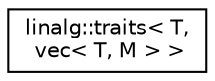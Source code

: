 digraph "Graphical Class Hierarchy"
{
  edge [fontname="Helvetica",fontsize="10",labelfontname="Helvetica",labelfontsize="10"];
  node [fontname="Helvetica",fontsize="10",shape=record];
  rankdir="LR";
  Node1 [label="linalg::traits\< T,\l vec\< T, M \> \>",height=0.2,width=0.4,color="black", fillcolor="white", style="filled",URL="$structlinalg_1_1traits_3_01T_00_01vec_3_01T_00_01M_01_4_01_4.html"];
}
